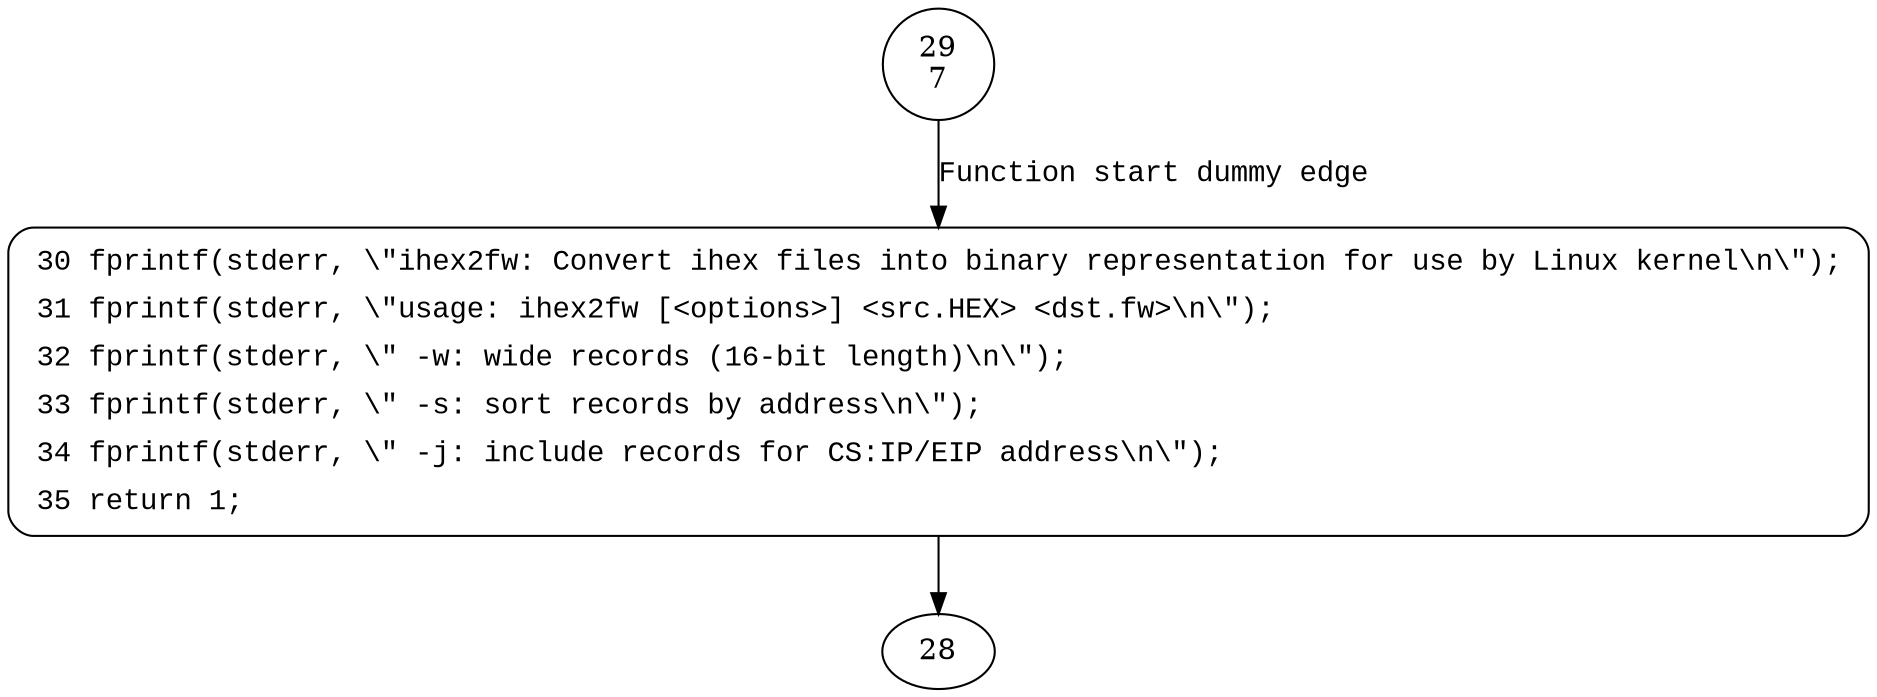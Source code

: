 digraph usage {
29 [shape="circle" label="29\n7"]
30 [shape="circle" label="30\n6"]
30 [style="filled,bold" penwidth="1" fillcolor="white" fontname="Courier New" shape="Mrecord" label=<<table border="0" cellborder="0" cellpadding="3" bgcolor="white"><tr><td align="right">30</td><td align="left">fprintf(stderr, \"ihex2fw: Convert ihex files into binary representation for use by Linux kernel\n\");</td></tr><tr><td align="right">31</td><td align="left">fprintf(stderr, \"usage: ihex2fw [&lt;options&gt;] &lt;src.HEX&gt; &lt;dst.fw&gt;\n\");</td></tr><tr><td align="right">32</td><td align="left">fprintf(stderr, \" -w: wide records (16-bit length)\n\");</td></tr><tr><td align="right">33</td><td align="left">fprintf(stderr, \" -s: sort records by address\n\");</td></tr><tr><td align="right">34</td><td align="left">fprintf(stderr, \" -j: include records for CS:IP/EIP address\n\");</td></tr><tr><td align="right">35</td><td align="left">return 1;</td></tr></table>>]
30 -> 28[label=""]
29 -> 30 [label="Function start dummy edge" fontname="Courier New"]
}